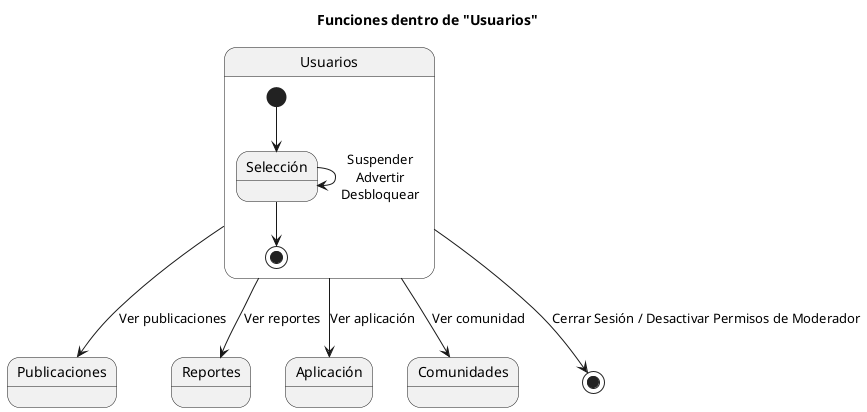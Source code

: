 @startuml
title Funciones dentro de "Usuarios"

state Usuarios {
  [*] --> Selección
  Selección --> Selección : Suspender\nAdvertir\nDesbloquear
  Selección --> [*]
}

Usuarios --> Publicaciones: Ver publicaciones
Usuarios --> Reportes: Ver reportes
Usuarios --> Aplicación: Ver aplicación
Usuarios --> Comunidades: Ver comunidad
Usuarios --> [*] : Cerrar Sesión / Desactivar Permisos de Moderador
@enduml

